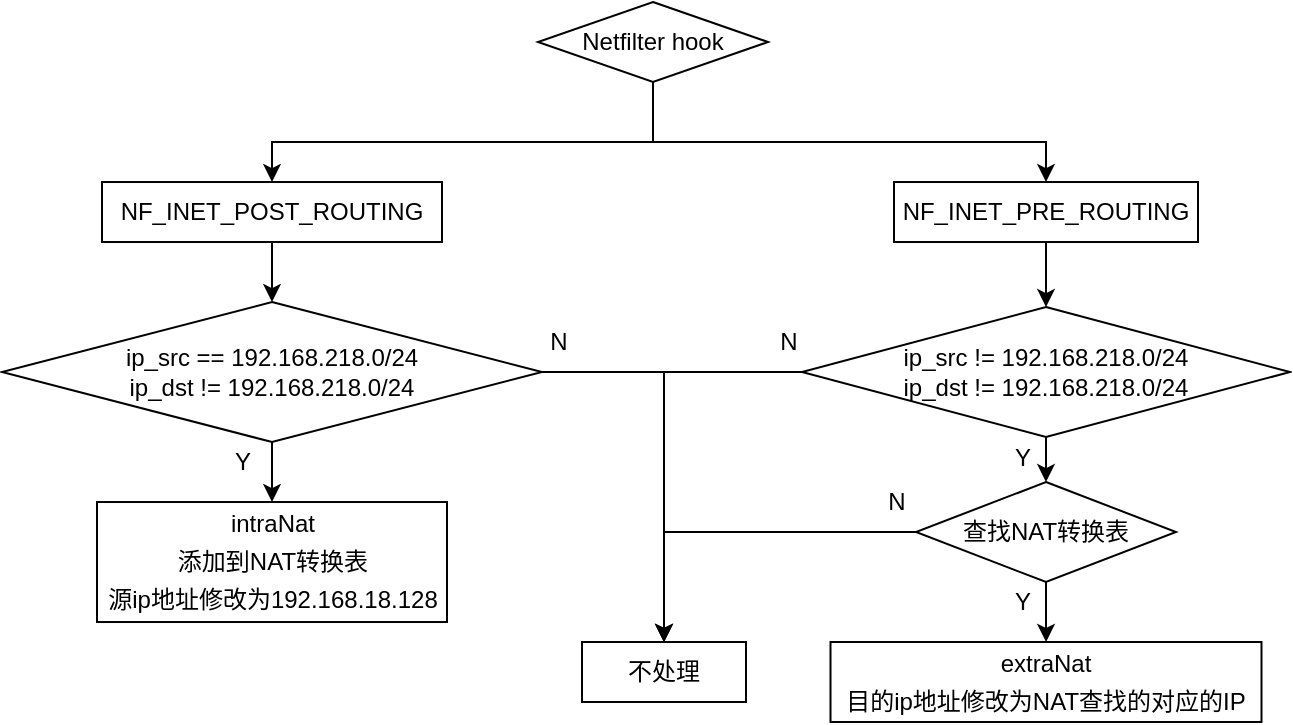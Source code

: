 <mxfile version="16.1.0" type="github">
  <diagram id="bm2xFlxLphIs9lqiKEDO" name="Page-1">
    <mxGraphModel dx="674" dy="516" grid="1" gridSize="10" guides="1" tooltips="1" connect="1" arrows="1" fold="1" page="1" pageScale="1" pageWidth="850" pageHeight="1100" math="0" shadow="0">
      <root>
        <mxCell id="0" />
        <mxCell id="1" parent="0" />
        <mxCell id="vdrFXdbDxXewm1AQGKmw-5" style="edgeStyle=orthogonalEdgeStyle;rounded=0;orthogonalLoop=1;jettySize=auto;html=1;exitX=0.5;exitY=1;exitDx=0;exitDy=0;" edge="1" parent="1" source="vdrFXdbDxXewm1AQGKmw-2" target="vdrFXdbDxXewm1AQGKmw-3">
          <mxGeometry relative="1" as="geometry">
            <mxPoint x="385.517" y="140.004" as="sourcePoint" />
            <Array as="points">
              <mxPoint x="426" y="170" />
              <mxPoint x="235" y="170" />
            </Array>
          </mxGeometry>
        </mxCell>
        <mxCell id="vdrFXdbDxXewm1AQGKmw-7" style="edgeStyle=orthogonalEdgeStyle;rounded=0;orthogonalLoop=1;jettySize=auto;html=1;entryX=0.5;entryY=0;entryDx=0;entryDy=0;" edge="1" parent="1" source="vdrFXdbDxXewm1AQGKmw-2" target="vdrFXdbDxXewm1AQGKmw-4">
          <mxGeometry relative="1" as="geometry">
            <Array as="points">
              <mxPoint x="426" y="170" />
              <mxPoint x="622" y="170" />
            </Array>
          </mxGeometry>
        </mxCell>
        <mxCell id="vdrFXdbDxXewm1AQGKmw-2" value="&lt;span&gt;Netfilter hook&lt;/span&gt;" style="rhombus;whiteSpace=wrap;html=1;" vertex="1" parent="1">
          <mxGeometry x="368" y="100" width="115" height="40" as="geometry" />
        </mxCell>
        <mxCell id="vdrFXdbDxXewm1AQGKmw-9" style="edgeStyle=orthogonalEdgeStyle;rounded=0;orthogonalLoop=1;jettySize=auto;html=1;" edge="1" parent="1" source="vdrFXdbDxXewm1AQGKmw-3" target="vdrFXdbDxXewm1AQGKmw-8">
          <mxGeometry relative="1" as="geometry" />
        </mxCell>
        <mxCell id="vdrFXdbDxXewm1AQGKmw-3" value="&lt;div style=&quot;line-height: 19px&quot;&gt;NF_INET_POST_ROUTING&lt;/div&gt;" style="rounded=0;whiteSpace=wrap;html=1;" vertex="1" parent="1">
          <mxGeometry x="150" y="190.01" width="170" height="30" as="geometry" />
        </mxCell>
        <mxCell id="vdrFXdbDxXewm1AQGKmw-14" value="" style="edgeStyle=orthogonalEdgeStyle;rounded=0;orthogonalLoop=1;jettySize=auto;html=1;" edge="1" parent="1" source="vdrFXdbDxXewm1AQGKmw-4" target="vdrFXdbDxXewm1AQGKmw-13">
          <mxGeometry relative="1" as="geometry" />
        </mxCell>
        <mxCell id="vdrFXdbDxXewm1AQGKmw-4" value="&lt;div style=&quot;line-height: 19px&quot;&gt;&lt;div style=&quot;line-height: 19px&quot;&gt;NF_INET_PRE_ROUTING&lt;/div&gt;&lt;/div&gt;" style="rounded=0;whiteSpace=wrap;html=1;" vertex="1" parent="1">
          <mxGeometry x="546" y="190.01" width="152" height="30" as="geometry" />
        </mxCell>
        <mxCell id="vdrFXdbDxXewm1AQGKmw-11" value="" style="edgeStyle=orthogonalEdgeStyle;rounded=0;orthogonalLoop=1;jettySize=auto;html=1;" edge="1" parent="1" source="vdrFXdbDxXewm1AQGKmw-8" target="vdrFXdbDxXewm1AQGKmw-10">
          <mxGeometry relative="1" as="geometry" />
        </mxCell>
        <mxCell id="vdrFXdbDxXewm1AQGKmw-22" style="edgeStyle=orthogonalEdgeStyle;rounded=0;orthogonalLoop=1;jettySize=auto;html=1;" edge="1" parent="1" source="vdrFXdbDxXewm1AQGKmw-8" target="vdrFXdbDxXewm1AQGKmw-19">
          <mxGeometry relative="1" as="geometry" />
        </mxCell>
        <mxCell id="vdrFXdbDxXewm1AQGKmw-8" value="ip_src == 192.168.218.0/24&lt;br&gt;ip_dst != 192.168.218.0/24" style="rhombus;whiteSpace=wrap;html=1;" vertex="1" parent="1">
          <mxGeometry x="100" y="250.01" width="270" height="70" as="geometry" />
        </mxCell>
        <mxCell id="vdrFXdbDxXewm1AQGKmw-10" value="&lt;div style=&quot;line-height: 19px&quot;&gt;intraNat&lt;/div&gt;&lt;div style=&quot;line-height: 19px&quot;&gt;添加到NAT转换表&lt;/div&gt;&lt;div style=&quot;line-height: 19px&quot;&gt;源ip地址修改为192.168.18.128&lt;/div&gt;" style="whiteSpace=wrap;html=1;" vertex="1" parent="1">
          <mxGeometry x="147.5" y="350.01" width="175" height="60" as="geometry" />
        </mxCell>
        <mxCell id="vdrFXdbDxXewm1AQGKmw-12" value="Y" style="text;html=1;align=center;verticalAlign=middle;resizable=0;points=[];autosize=1;strokeColor=none;fillColor=none;" vertex="1" parent="1">
          <mxGeometry x="210" y="320.01" width="20" height="20" as="geometry" />
        </mxCell>
        <mxCell id="vdrFXdbDxXewm1AQGKmw-17" style="edgeStyle=orthogonalEdgeStyle;rounded=0;orthogonalLoop=1;jettySize=auto;html=1;" edge="1" parent="1" source="vdrFXdbDxXewm1AQGKmw-13" target="vdrFXdbDxXewm1AQGKmw-16">
          <mxGeometry relative="1" as="geometry" />
        </mxCell>
        <mxCell id="vdrFXdbDxXewm1AQGKmw-21" style="edgeStyle=orthogonalEdgeStyle;rounded=0;orthogonalLoop=1;jettySize=auto;html=1;" edge="1" parent="1" source="vdrFXdbDxXewm1AQGKmw-13" target="vdrFXdbDxXewm1AQGKmw-19">
          <mxGeometry relative="1" as="geometry" />
        </mxCell>
        <mxCell id="vdrFXdbDxXewm1AQGKmw-13" value="&lt;span&gt;ip_src != 192.168.218.0/24&lt;/span&gt;&lt;br&gt;&lt;span&gt;ip_dst != 192.168.218.0/24&lt;/span&gt;" style="rhombus;whiteSpace=wrap;html=1;rounded=0;" vertex="1" parent="1">
          <mxGeometry x="500" y="252.51" width="244" height="65" as="geometry" />
        </mxCell>
        <mxCell id="vdrFXdbDxXewm1AQGKmw-15" value="&lt;div style=&quot;line-height: 19px&quot;&gt;extraNat&lt;/div&gt;&lt;div style=&quot;line-height: 19px&quot;&gt;目的ip地址修改为NAT查找的对应的IP&lt;/div&gt;" style="whiteSpace=wrap;html=1;" vertex="1" parent="1">
          <mxGeometry x="514.25" y="420" width="215.5" height="40" as="geometry" />
        </mxCell>
        <mxCell id="vdrFXdbDxXewm1AQGKmw-18" style="edgeStyle=orthogonalEdgeStyle;rounded=0;orthogonalLoop=1;jettySize=auto;html=1;" edge="1" parent="1" source="vdrFXdbDxXewm1AQGKmw-16" target="vdrFXdbDxXewm1AQGKmw-15">
          <mxGeometry relative="1" as="geometry" />
        </mxCell>
        <mxCell id="vdrFXdbDxXewm1AQGKmw-20" style="edgeStyle=orthogonalEdgeStyle;rounded=0;orthogonalLoop=1;jettySize=auto;html=1;" edge="1" parent="1" source="vdrFXdbDxXewm1AQGKmw-16" target="vdrFXdbDxXewm1AQGKmw-19">
          <mxGeometry relative="1" as="geometry" />
        </mxCell>
        <mxCell id="vdrFXdbDxXewm1AQGKmw-16" value="&lt;span&gt;查找NAT转换表&lt;/span&gt;" style="rhombus;whiteSpace=wrap;html=1;" vertex="1" parent="1">
          <mxGeometry x="557" y="340.01" width="130" height="50" as="geometry" />
        </mxCell>
        <mxCell id="vdrFXdbDxXewm1AQGKmw-19" value="不处理" style="whiteSpace=wrap;html=1;" vertex="1" parent="1">
          <mxGeometry x="390" y="420" width="82" height="30" as="geometry" />
        </mxCell>
        <mxCell id="vdrFXdbDxXewm1AQGKmw-23" value="Y" style="text;html=1;align=center;verticalAlign=middle;resizable=0;points=[];autosize=1;strokeColor=none;fillColor=none;" vertex="1" parent="1">
          <mxGeometry x="600" y="317.51" width="20" height="20" as="geometry" />
        </mxCell>
        <mxCell id="vdrFXdbDxXewm1AQGKmw-24" value="Y" style="text;html=1;align=center;verticalAlign=middle;resizable=0;points=[];autosize=1;strokeColor=none;fillColor=none;" vertex="1" parent="1">
          <mxGeometry x="600" y="390.01" width="20" height="20" as="geometry" />
        </mxCell>
        <mxCell id="vdrFXdbDxXewm1AQGKmw-25" value="N" style="text;html=1;align=center;verticalAlign=middle;resizable=0;points=[];autosize=1;strokeColor=none;fillColor=none;" vertex="1" parent="1">
          <mxGeometry x="483" y="260" width="20" height="20" as="geometry" />
        </mxCell>
        <mxCell id="vdrFXdbDxXewm1AQGKmw-26" value="N" style="text;html=1;align=center;verticalAlign=middle;resizable=0;points=[];autosize=1;strokeColor=none;fillColor=none;" vertex="1" parent="1">
          <mxGeometry x="368" y="260" width="20" height="20" as="geometry" />
        </mxCell>
        <mxCell id="vdrFXdbDxXewm1AQGKmw-27" value="N" style="text;html=1;align=center;verticalAlign=middle;resizable=0;points=[];autosize=1;strokeColor=none;fillColor=none;" vertex="1" parent="1">
          <mxGeometry x="537" y="340.01" width="20" height="20" as="geometry" />
        </mxCell>
      </root>
    </mxGraphModel>
  </diagram>
</mxfile>
